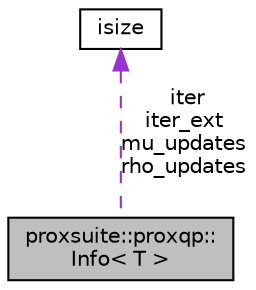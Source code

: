 digraph "proxsuite::proxqp::Info&lt; T &gt;"
{
 // LATEX_PDF_SIZE
  bgcolor="transparent";
  edge [fontname="Helvetica",fontsize="10",labelfontname="Helvetica",labelfontsize="10"];
  node [fontname="Helvetica",fontsize="10",shape=record];
  Node1 [label="proxsuite::proxqp::\lInfo\< T \>",height=0.2,width=0.4,color="black", fillcolor="grey75", style="filled", fontcolor="black",tooltip="This class stores the results statistics of PROXQP solvers with sparse and dense backends."];
  Node2 -> Node1 [dir="back",color="darkorchid3",fontsize="10",style="dashed",label=" iter\niter_ext\nmu_updates\nrho_updates" ,fontname="Helvetica"];
  Node2 [label="isize",height=0.2,width=0.4,color="black",tooltip=" "];
}
